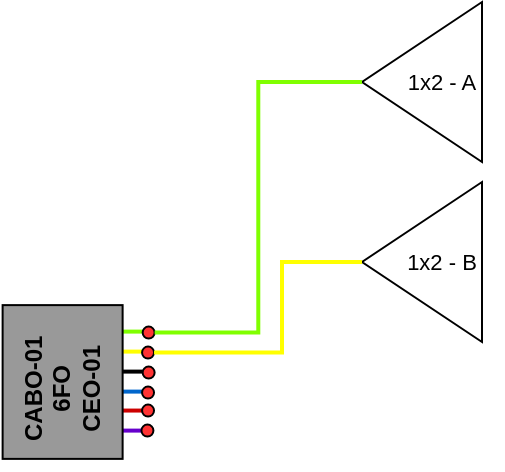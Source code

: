 <mxfile version="22.0.3" type="device">
  <diagram name="CEO - 01" id="C1RCiXJZ59i_yoJIkR_c">
    <mxGraphModel dx="1930" dy="527" grid="1" gridSize="10" guides="1" tooltips="1" connect="1" arrows="1" fold="1" page="1" pageScale="1" pageWidth="1100" pageHeight="850" math="0" shadow="0">
      <root>
        <mxCell id="0" />
        <mxCell id="1" parent="0" />
        <mxCell id="CkmzLf-3LXHMh63ZvE2f-20" value="" style="group" parent="1" vertex="1" connectable="0">
          <mxGeometry x="-620" y="90" width="70" height="80" as="geometry" />
        </mxCell>
        <mxCell id="CkmzLf-3LXHMh63ZvE2f-18" value="" style="triangle;whiteSpace=wrap;html=1;fontFamily=Helvetica;fontSize=11;rotation=180;" parent="CkmzLf-3LXHMh63ZvE2f-20" vertex="1">
          <mxGeometry width="60" height="80" as="geometry" />
        </mxCell>
        <mxCell id="CkmzLf-3LXHMh63ZvE2f-19" value="1x2 - A" style="text;html=1;strokeColor=none;fillColor=none;align=center;verticalAlign=middle;whiteSpace=wrap;rounded=0;fontSize=11;fontFamily=Helvetica;fontColor=default;" parent="CkmzLf-3LXHMh63ZvE2f-20" vertex="1">
          <mxGeometry x="10" y="25" width="60" height="30" as="geometry" />
        </mxCell>
        <mxCell id="CkmzLf-3LXHMh63ZvE2f-21" value="" style="group" parent="1" vertex="1" connectable="0">
          <mxGeometry x="-799.69" y="241.56" width="76.01" height="82.1" as="geometry" />
        </mxCell>
        <mxCell id="CkmzLf-3LXHMh63ZvE2f-1" value="" style="endArrow=none;html=1;rounded=0;strokeWidth=2;strokeColor=#CC0000;" parent="CkmzLf-3LXHMh63ZvE2f-21" edge="1">
          <mxGeometry width="50" height="50" relative="1" as="geometry">
            <mxPoint x="60.17" y="52.72" as="sourcePoint" />
            <mxPoint x="70.17" y="52.72" as="targetPoint" />
          </mxGeometry>
        </mxCell>
        <mxCell id="CkmzLf-3LXHMh63ZvE2f-2" value="" style="endArrow=none;html=1;rounded=0;strokeWidth=2;strokeColor=#80FF00;" parent="CkmzLf-3LXHMh63ZvE2f-21" edge="1">
          <mxGeometry width="50" height="50" relative="1" as="geometry">
            <mxPoint x="60.01" y="13.24" as="sourcePoint" />
            <mxPoint x="70.01" y="13.24" as="targetPoint" />
          </mxGeometry>
        </mxCell>
        <mxCell id="CkmzLf-3LXHMh63ZvE2f-3" value="" style="endArrow=none;html=1;rounded=0;strokeWidth=2;strokeColor=#FFFF00;" parent="CkmzLf-3LXHMh63ZvE2f-21" edge="1">
          <mxGeometry width="50" height="50" relative="1" as="geometry">
            <mxPoint x="60.01" y="23.24" as="sourcePoint" />
            <mxPoint x="70.01" y="23.24" as="targetPoint" />
          </mxGeometry>
        </mxCell>
        <mxCell id="CkmzLf-3LXHMh63ZvE2f-4" value="" style="endArrow=none;html=1;rounded=0;strokeWidth=2;strokeColor=#000000;" parent="CkmzLf-3LXHMh63ZvE2f-21" edge="1">
          <mxGeometry width="50" height="50" relative="1" as="geometry">
            <mxPoint x="60.01" y="33.24" as="sourcePoint" />
            <mxPoint x="70.01" y="33.24" as="targetPoint" />
          </mxGeometry>
        </mxCell>
        <mxCell id="CkmzLf-3LXHMh63ZvE2f-5" value="" style="endArrow=none;html=1;rounded=0;strokeWidth=2;strokeColor=#0066CC;" parent="CkmzLf-3LXHMh63ZvE2f-21" edge="1">
          <mxGeometry width="50" height="50" relative="1" as="geometry">
            <mxPoint x="60.01" y="43.24" as="sourcePoint" />
            <mxPoint x="70.01" y="43.24" as="targetPoint" />
          </mxGeometry>
        </mxCell>
        <mxCell id="CkmzLf-3LXHMh63ZvE2f-6" value="" style="endArrow=none;html=1;rounded=0;strokeWidth=2;strokeColor=#6600CC;" parent="CkmzLf-3LXHMh63ZvE2f-21" edge="1">
          <mxGeometry width="50" height="50" relative="1" as="geometry">
            <mxPoint x="60.01" y="62.74" as="sourcePoint" />
            <mxPoint x="70.01" y="62.74" as="targetPoint" />
          </mxGeometry>
        </mxCell>
        <mxCell id="CkmzLf-3LXHMh63ZvE2f-7" value="" style="rounded=0;whiteSpace=wrap;html=1;rotation=90;fillColor=#999999;" parent="CkmzLf-3LXHMh63ZvE2f-21" vertex="1">
          <mxGeometry x="-8.44" y="8.44" width="76.88" height="60" as="geometry" />
        </mxCell>
        <mxCell id="CkmzLf-3LXHMh63ZvE2f-8" value="&lt;div style=&quot;&quot;&gt;&lt;b style=&quot;background-color: initial; border-color: var(--border-color);&quot;&gt;CABO-01&lt;/b&gt;&lt;/div&gt;&lt;div style=&quot;&quot;&gt;&lt;b style=&quot;background-color: initial; border-color: var(--border-color);&quot;&gt;6FO&lt;/b&gt;&lt;/div&gt;&lt;div style=&quot;&quot;&gt;&lt;b style=&quot;background-color: initial; border-color: var(--border-color);&quot;&gt;CEO-01&lt;/b&gt;&lt;/div&gt;" style="text;html=1;strokeColor=none;fillColor=none;align=center;verticalAlign=middle;whiteSpace=wrap;rounded=0;rotation=-90;" parent="CkmzLf-3LXHMh63ZvE2f-21" vertex="1">
          <mxGeometry x="-10.31" y="26.79" width="80.62" height="30" as="geometry" />
        </mxCell>
        <mxCell id="CkmzLf-3LXHMh63ZvE2f-9" value="" style="ellipse;whiteSpace=wrap;html=1;aspect=fixed;fillColor=#FF3333;" parent="CkmzLf-3LXHMh63ZvE2f-21" vertex="1">
          <mxGeometry x="70.01" y="10.74" width="6" height="6" as="geometry" />
        </mxCell>
        <mxCell id="CkmzLf-3LXHMh63ZvE2f-10" value="" style="ellipse;whiteSpace=wrap;html=1;aspect=fixed;fillColor=#FF3333;" parent="CkmzLf-3LXHMh63ZvE2f-21" vertex="1">
          <mxGeometry x="69.71" y="20.74" width="6" height="6" as="geometry" />
        </mxCell>
        <mxCell id="CkmzLf-3LXHMh63ZvE2f-11" value="" style="ellipse;whiteSpace=wrap;html=1;aspect=fixed;fillColor=#FF3333;" parent="CkmzLf-3LXHMh63ZvE2f-21" vertex="1">
          <mxGeometry x="70.01" y="30.74" width="6" height="6" as="geometry" />
        </mxCell>
        <mxCell id="CkmzLf-3LXHMh63ZvE2f-12" value="" style="ellipse;whiteSpace=wrap;html=1;aspect=fixed;fillColor=#FF3333;" parent="CkmzLf-3LXHMh63ZvE2f-21" vertex="1">
          <mxGeometry x="69.71" y="40.74" width="6" height="6" as="geometry" />
        </mxCell>
        <mxCell id="CkmzLf-3LXHMh63ZvE2f-13" value="" style="ellipse;whiteSpace=wrap;html=1;aspect=fixed;fillColor=#FF3333;" parent="CkmzLf-3LXHMh63ZvE2f-21" vertex="1">
          <mxGeometry x="69.71" y="49.74" width="6" height="6" as="geometry" />
        </mxCell>
        <mxCell id="CkmzLf-3LXHMh63ZvE2f-14" value="" style="ellipse;whiteSpace=wrap;html=1;aspect=fixed;fillColor=#FF3333;" parent="CkmzLf-3LXHMh63ZvE2f-21" vertex="1">
          <mxGeometry x="69.41" y="59.74" width="6" height="6" as="geometry" />
        </mxCell>
        <mxCell id="CkmzLf-3LXHMh63ZvE2f-24" style="edgeStyle=orthogonalEdgeStyle;rounded=0;orthogonalLoop=1;jettySize=auto;html=1;entryX=1;entryY=0.5;entryDx=0;entryDy=0;fillColor=#cdeb8b;strokeColor=#80FF00;endArrow=none;strokeWidth=2;" parent="1" source="CkmzLf-3LXHMh63ZvE2f-9" target="CkmzLf-3LXHMh63ZvE2f-18" edge="1">
          <mxGeometry relative="1" as="geometry" />
        </mxCell>
        <mxCell id="CkmzLf-3LXHMh63ZvE2f-28" value="" style="group" parent="1" vertex="1" connectable="0">
          <mxGeometry x="-620" y="180" width="70" height="80" as="geometry" />
        </mxCell>
        <mxCell id="CkmzLf-3LXHMh63ZvE2f-26" value="" style="triangle;whiteSpace=wrap;html=1;fontFamily=Helvetica;fontSize=11;rotation=180;" parent="CkmzLf-3LXHMh63ZvE2f-28" vertex="1">
          <mxGeometry width="60" height="80" as="geometry" />
        </mxCell>
        <mxCell id="CkmzLf-3LXHMh63ZvE2f-27" value="1x2 - B" style="text;html=1;strokeColor=none;fillColor=none;align=center;verticalAlign=middle;whiteSpace=wrap;rounded=0;fontSize=11;fontFamily=Helvetica;fontColor=default;" parent="CkmzLf-3LXHMh63ZvE2f-28" vertex="1">
          <mxGeometry x="10" y="25" width="60" height="30" as="geometry" />
        </mxCell>
        <mxCell id="CkmzLf-3LXHMh63ZvE2f-30" style="edgeStyle=orthogonalEdgeStyle;shape=connector;rounded=0;orthogonalLoop=1;jettySize=auto;html=1;entryX=1;entryY=0.5;entryDx=0;entryDy=0;labelBackgroundColor=default;strokeColor=#FFFF00;strokeWidth=2;align=center;verticalAlign=middle;fontFamily=Helvetica;fontSize=11;fontColor=default;endArrow=none;" parent="1" source="CkmzLf-3LXHMh63ZvE2f-10" target="CkmzLf-3LXHMh63ZvE2f-26" edge="1">
          <mxGeometry relative="1" as="geometry">
            <Array as="points">
              <mxPoint x="-660" y="265" />
              <mxPoint x="-660" y="220" />
            </Array>
          </mxGeometry>
        </mxCell>
      </root>
    </mxGraphModel>
  </diagram>
</mxfile>

